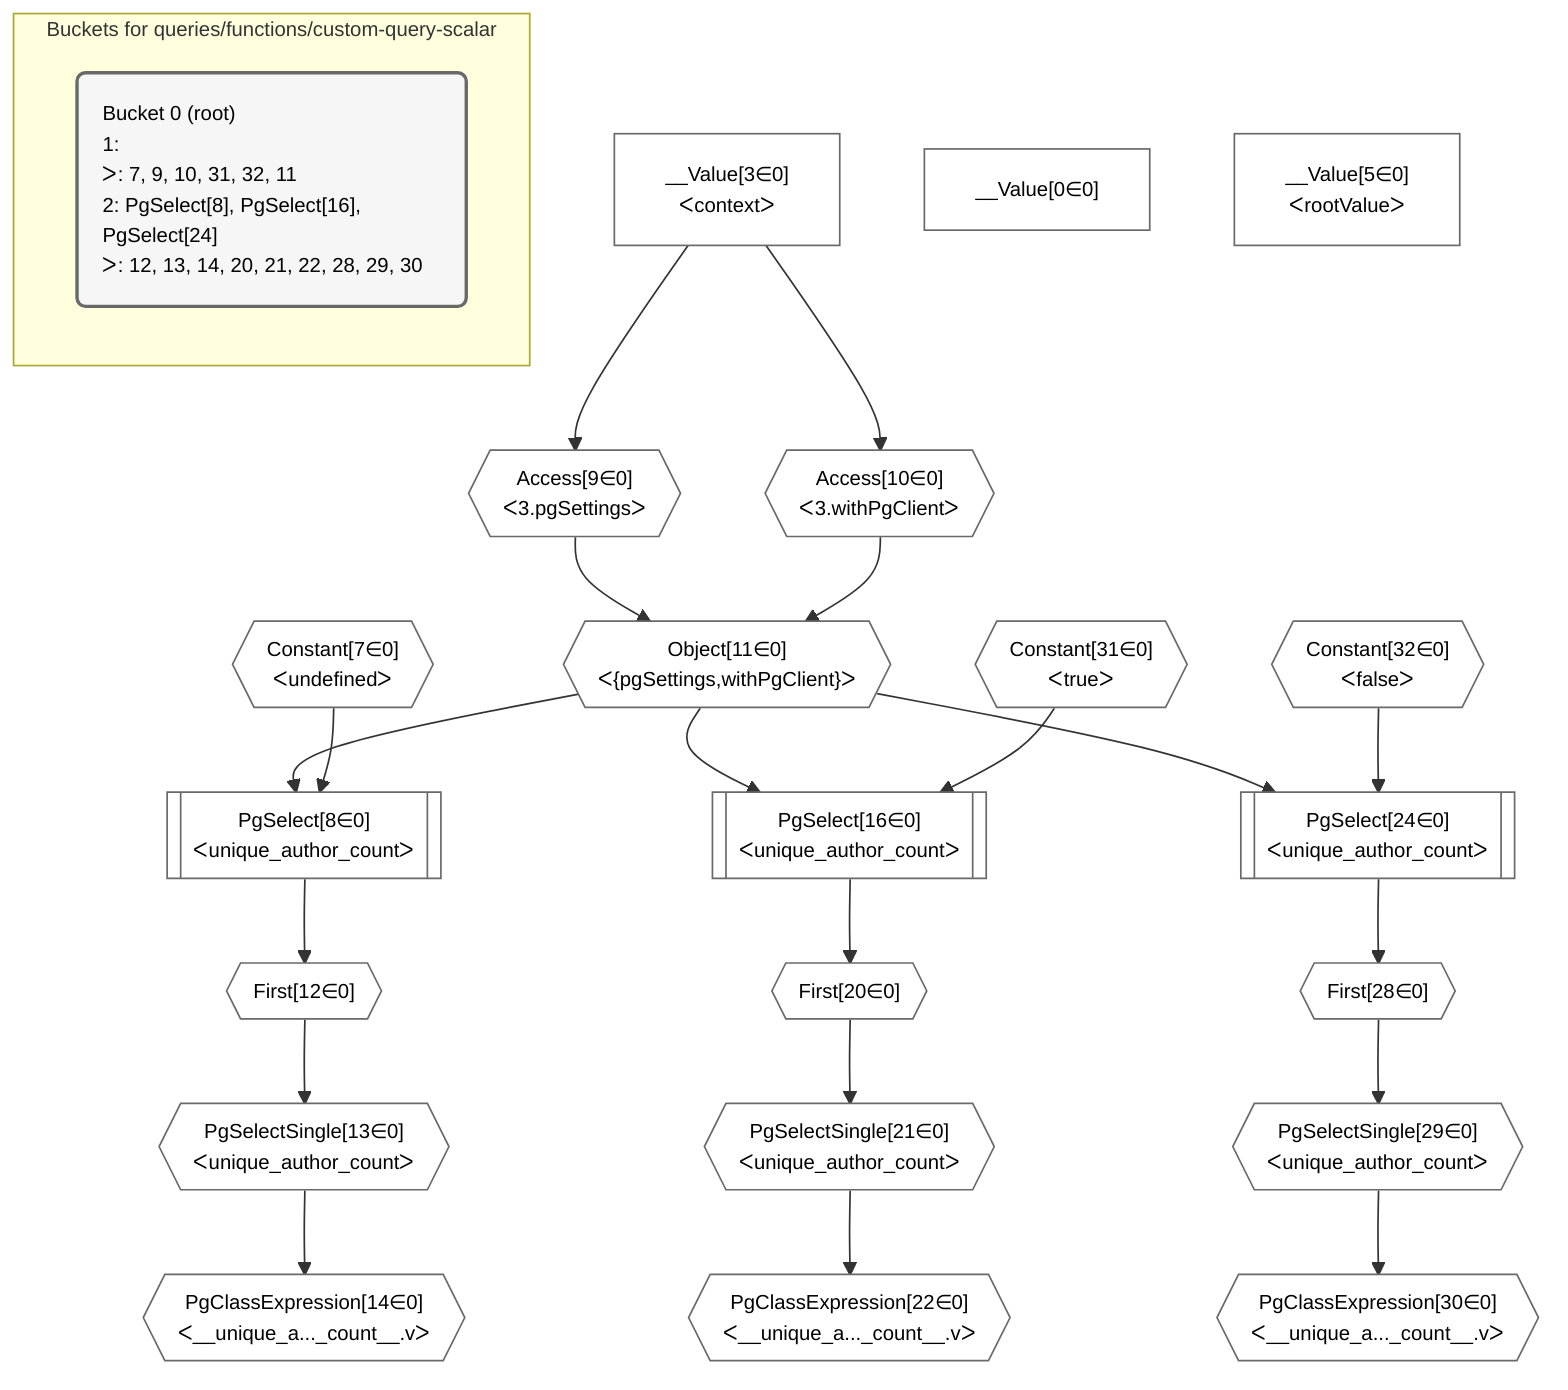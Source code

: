 %%{init: {'themeVariables': { 'fontSize': '12px'}}}%%
graph TD
    classDef path fill:#eee,stroke:#000,color:#000
    classDef plan fill:#fff,stroke-width:1px,color:#000
    classDef itemplan fill:#fff,stroke-width:2px,color:#000
    classDef unbatchedplan fill:#dff,stroke-width:1px,color:#000
    classDef sideeffectplan fill:#fcc,stroke-width:2px,color:#000
    classDef bucket fill:#f6f6f6,color:#000,stroke-width:2px,text-align:left


    %% plan dependencies
    Object11{{"Object[11∈0]<br />ᐸ{pgSettings,withPgClient}ᐳ"}}:::plan
    Access9{{"Access[9∈0]<br />ᐸ3.pgSettingsᐳ"}}:::plan
    Access10{{"Access[10∈0]<br />ᐸ3.withPgClientᐳ"}}:::plan
    Access9 & Access10 --> Object11
    PgSelect8[["PgSelect[8∈0]<br />ᐸunique_author_countᐳ"]]:::plan
    Constant7{{"Constant[7∈0]<br />ᐸundefinedᐳ"}}:::plan
    Object11 & Constant7 --> PgSelect8
    PgSelect16[["PgSelect[16∈0]<br />ᐸunique_author_countᐳ"]]:::plan
    Constant31{{"Constant[31∈0]<br />ᐸtrueᐳ"}}:::plan
    Object11 & Constant31 --> PgSelect16
    PgSelect24[["PgSelect[24∈0]<br />ᐸunique_author_countᐳ"]]:::plan
    Constant32{{"Constant[32∈0]<br />ᐸfalseᐳ"}}:::plan
    Object11 & Constant32 --> PgSelect24
    __Value3["__Value[3∈0]<br />ᐸcontextᐳ"]:::plan
    __Value3 --> Access9
    __Value3 --> Access10
    First12{{"First[12∈0]"}}:::plan
    PgSelect8 --> First12
    PgSelectSingle13{{"PgSelectSingle[13∈0]<br />ᐸunique_author_countᐳ"}}:::plan
    First12 --> PgSelectSingle13
    PgClassExpression14{{"PgClassExpression[14∈0]<br />ᐸ__unique_a..._count__.vᐳ"}}:::plan
    PgSelectSingle13 --> PgClassExpression14
    First20{{"First[20∈0]"}}:::plan
    PgSelect16 --> First20
    PgSelectSingle21{{"PgSelectSingle[21∈0]<br />ᐸunique_author_countᐳ"}}:::plan
    First20 --> PgSelectSingle21
    PgClassExpression22{{"PgClassExpression[22∈0]<br />ᐸ__unique_a..._count__.vᐳ"}}:::plan
    PgSelectSingle21 --> PgClassExpression22
    First28{{"First[28∈0]"}}:::plan
    PgSelect24 --> First28
    PgSelectSingle29{{"PgSelectSingle[29∈0]<br />ᐸunique_author_countᐳ"}}:::plan
    First28 --> PgSelectSingle29
    PgClassExpression30{{"PgClassExpression[30∈0]<br />ᐸ__unique_a..._count__.vᐳ"}}:::plan
    PgSelectSingle29 --> PgClassExpression30
    __Value0["__Value[0∈0]"]:::plan
    __Value5["__Value[5∈0]<br />ᐸrootValueᐳ"]:::plan

    %% define steps

    subgraph "Buckets for queries/functions/custom-query-scalar"
    Bucket0("Bucket 0 (root)<br />1: <br />ᐳ: 7, 9, 10, 31, 32, 11<br />2: PgSelect[8], PgSelect[16], PgSelect[24]<br />ᐳ: 12, 13, 14, 20, 21, 22, 28, 29, 30"):::bucket
    classDef bucket0 stroke:#696969
    class Bucket0,__Value0,__Value3,__Value5,Constant7,PgSelect8,Access9,Access10,Object11,First12,PgSelectSingle13,PgClassExpression14,PgSelect16,First20,PgSelectSingle21,PgClassExpression22,PgSelect24,First28,PgSelectSingle29,PgClassExpression30,Constant31,Constant32 bucket0
    end